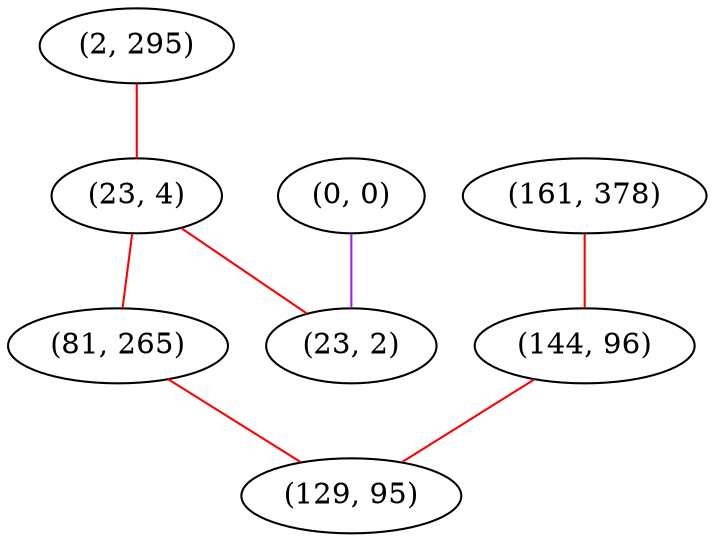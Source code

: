 graph "" {
"(2, 295)";
"(23, 4)";
"(0, 0)";
"(81, 265)";
"(161, 378)";
"(23, 2)";
"(144, 96)";
"(129, 95)";
"(2, 295)" -- "(23, 4)"  [color=red, key=0, weight=1];
"(23, 4)" -- "(81, 265)"  [color=red, key=0, weight=1];
"(23, 4)" -- "(23, 2)"  [color=red, key=0, weight=1];
"(0, 0)" -- "(23, 2)"  [color=purple, key=0, weight=4];
"(81, 265)" -- "(129, 95)"  [color=red, key=0, weight=1];
"(161, 378)" -- "(144, 96)"  [color=red, key=0, weight=1];
"(144, 96)" -- "(129, 95)"  [color=red, key=0, weight=1];
}

